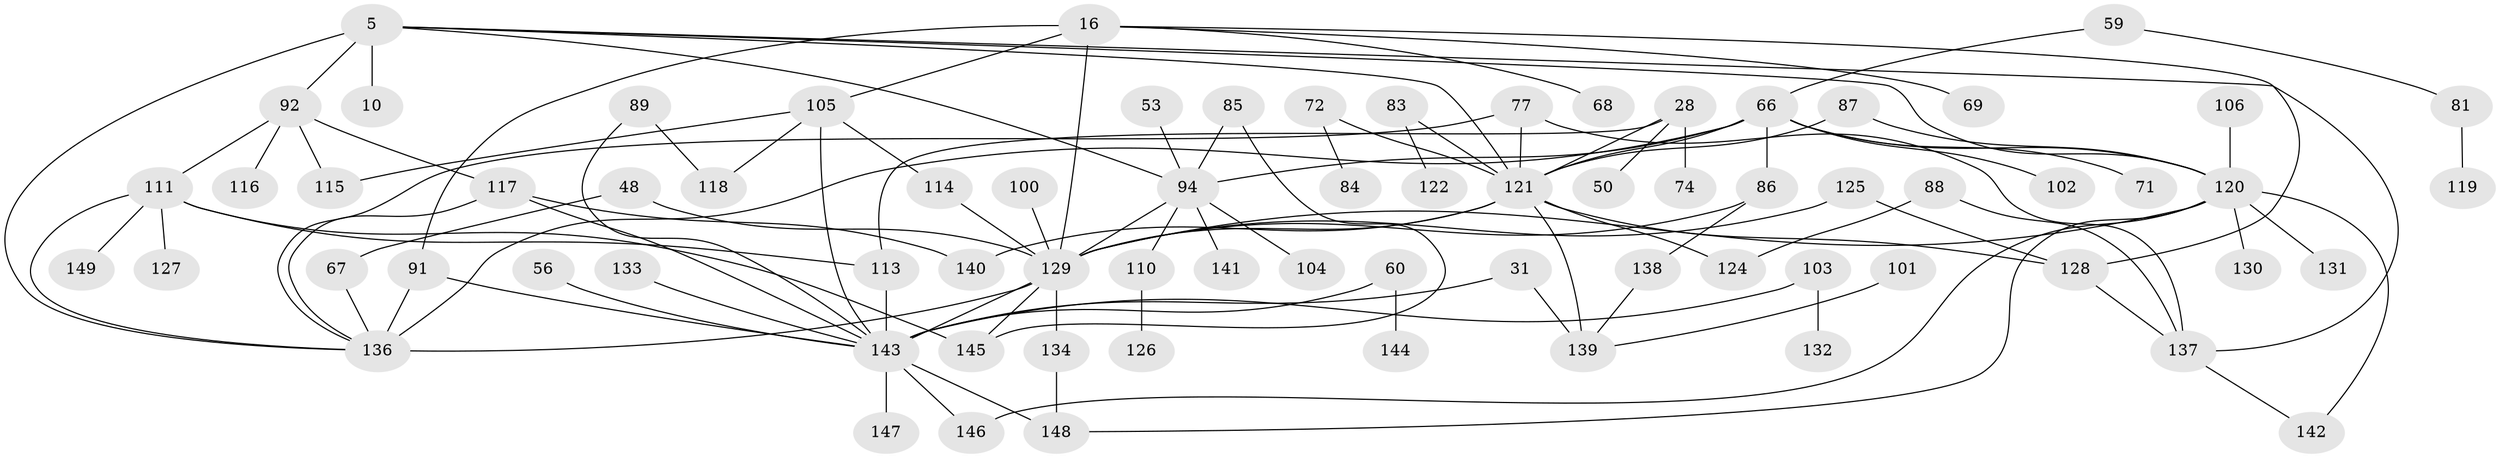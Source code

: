 // original degree distribution, {12: 0.006711409395973154, 9: 0.020134228187919462, 3: 0.2550335570469799, 2: 0.31543624161073824, 4: 0.08053691275167785, 5: 0.040268456375838924, 1: 0.2483221476510067, 8: 0.006711409395973154, 6: 0.026845637583892617}
// Generated by graph-tools (version 1.1) at 2025/42/03/09/25 04:42:21]
// undirected, 74 vertices, 108 edges
graph export_dot {
graph [start="1"]
  node [color=gray90,style=filled];
  5;
  10;
  16 [super="+9"];
  28;
  31;
  48;
  50;
  53;
  56;
  59;
  60;
  66 [super="+51"];
  67;
  68;
  69;
  71 [super="+42"];
  72;
  74;
  77;
  81;
  83;
  84;
  85;
  86 [super="+32+46+78"];
  87;
  88;
  89;
  91 [super="+80"];
  92 [super="+63+33"];
  94 [super="+49"];
  100;
  101;
  102;
  103;
  104;
  105 [super="+52+47"];
  106;
  110;
  111 [super="+98+96+107"];
  113 [super="+109"];
  114 [super="+55+95"];
  115;
  116;
  117 [super="+90"];
  118;
  119;
  120 [super="+93+108"];
  121 [super="+39"];
  122;
  124;
  125 [super="+82"];
  126;
  127;
  128 [super="+62+112"];
  129 [super="+7"];
  130;
  131;
  132;
  133;
  134;
  136 [super="+76+135"];
  137 [super="+70"];
  138;
  139 [super="+29"];
  140;
  141;
  142;
  143 [super="+99+37"];
  144;
  145 [super="+41"];
  146;
  147;
  148;
  149;
  5 -- 10;
  5 -- 121;
  5 -- 92 [weight=3];
  5 -- 137;
  5 -- 120;
  5 -- 136;
  5 -- 94;
  16 -- 69;
  16 -- 128;
  16 -- 129 [weight=2];
  16 -- 68;
  16 -- 105;
  16 -- 91;
  28 -- 50;
  28 -- 74;
  28 -- 113 [weight=2];
  28 -- 121;
  31 -- 139;
  31 -- 143;
  48 -- 67;
  48 -- 129;
  53 -- 94;
  56 -- 143;
  59 -- 81;
  59 -- 66;
  60 -- 144;
  60 -- 143;
  66 -- 102;
  66 -- 86 [weight=2];
  66 -- 121;
  66 -- 120 [weight=2];
  66 -- 136 [weight=3];
  66 -- 94;
  66 -- 71;
  67 -- 136;
  72 -- 84;
  72 -- 121;
  77 -- 137;
  77 -- 121;
  77 -- 136;
  81 -- 119;
  83 -- 122;
  83 -- 121;
  85 -- 94;
  85 -- 145;
  86 -- 138;
  86 -- 129;
  87 -- 121;
  87 -- 120;
  88 -- 124;
  88 -- 137;
  89 -- 118;
  89 -- 143;
  91 -- 143 [weight=2];
  91 -- 136;
  92 -- 115;
  92 -- 116;
  92 -- 117;
  92 -- 111;
  94 -- 104;
  94 -- 141;
  94 -- 129;
  94 -- 110;
  100 -- 129;
  101 -- 139;
  103 -- 132;
  103 -- 143;
  105 -- 114;
  105 -- 115;
  105 -- 118;
  105 -- 143;
  106 -- 120;
  110 -- 126;
  111 -- 127;
  111 -- 149;
  111 -- 136;
  111 -- 113;
  111 -- 145;
  113 -- 143;
  114 -- 129;
  117 -- 140;
  117 -- 136;
  117 -- 143;
  120 -- 129;
  120 -- 130;
  120 -- 131;
  120 -- 142;
  120 -- 146;
  120 -- 148;
  121 -- 139 [weight=2];
  121 -- 129 [weight=2];
  121 -- 140;
  121 -- 124;
  121 -- 128 [weight=2];
  125 -- 129;
  125 -- 128;
  128 -- 137;
  129 -- 134;
  129 -- 136;
  129 -- 143 [weight=3];
  129 -- 145;
  133 -- 143;
  134 -- 148;
  137 -- 142;
  138 -- 139;
  143 -- 148;
  143 -- 146;
  143 -- 147;
}
